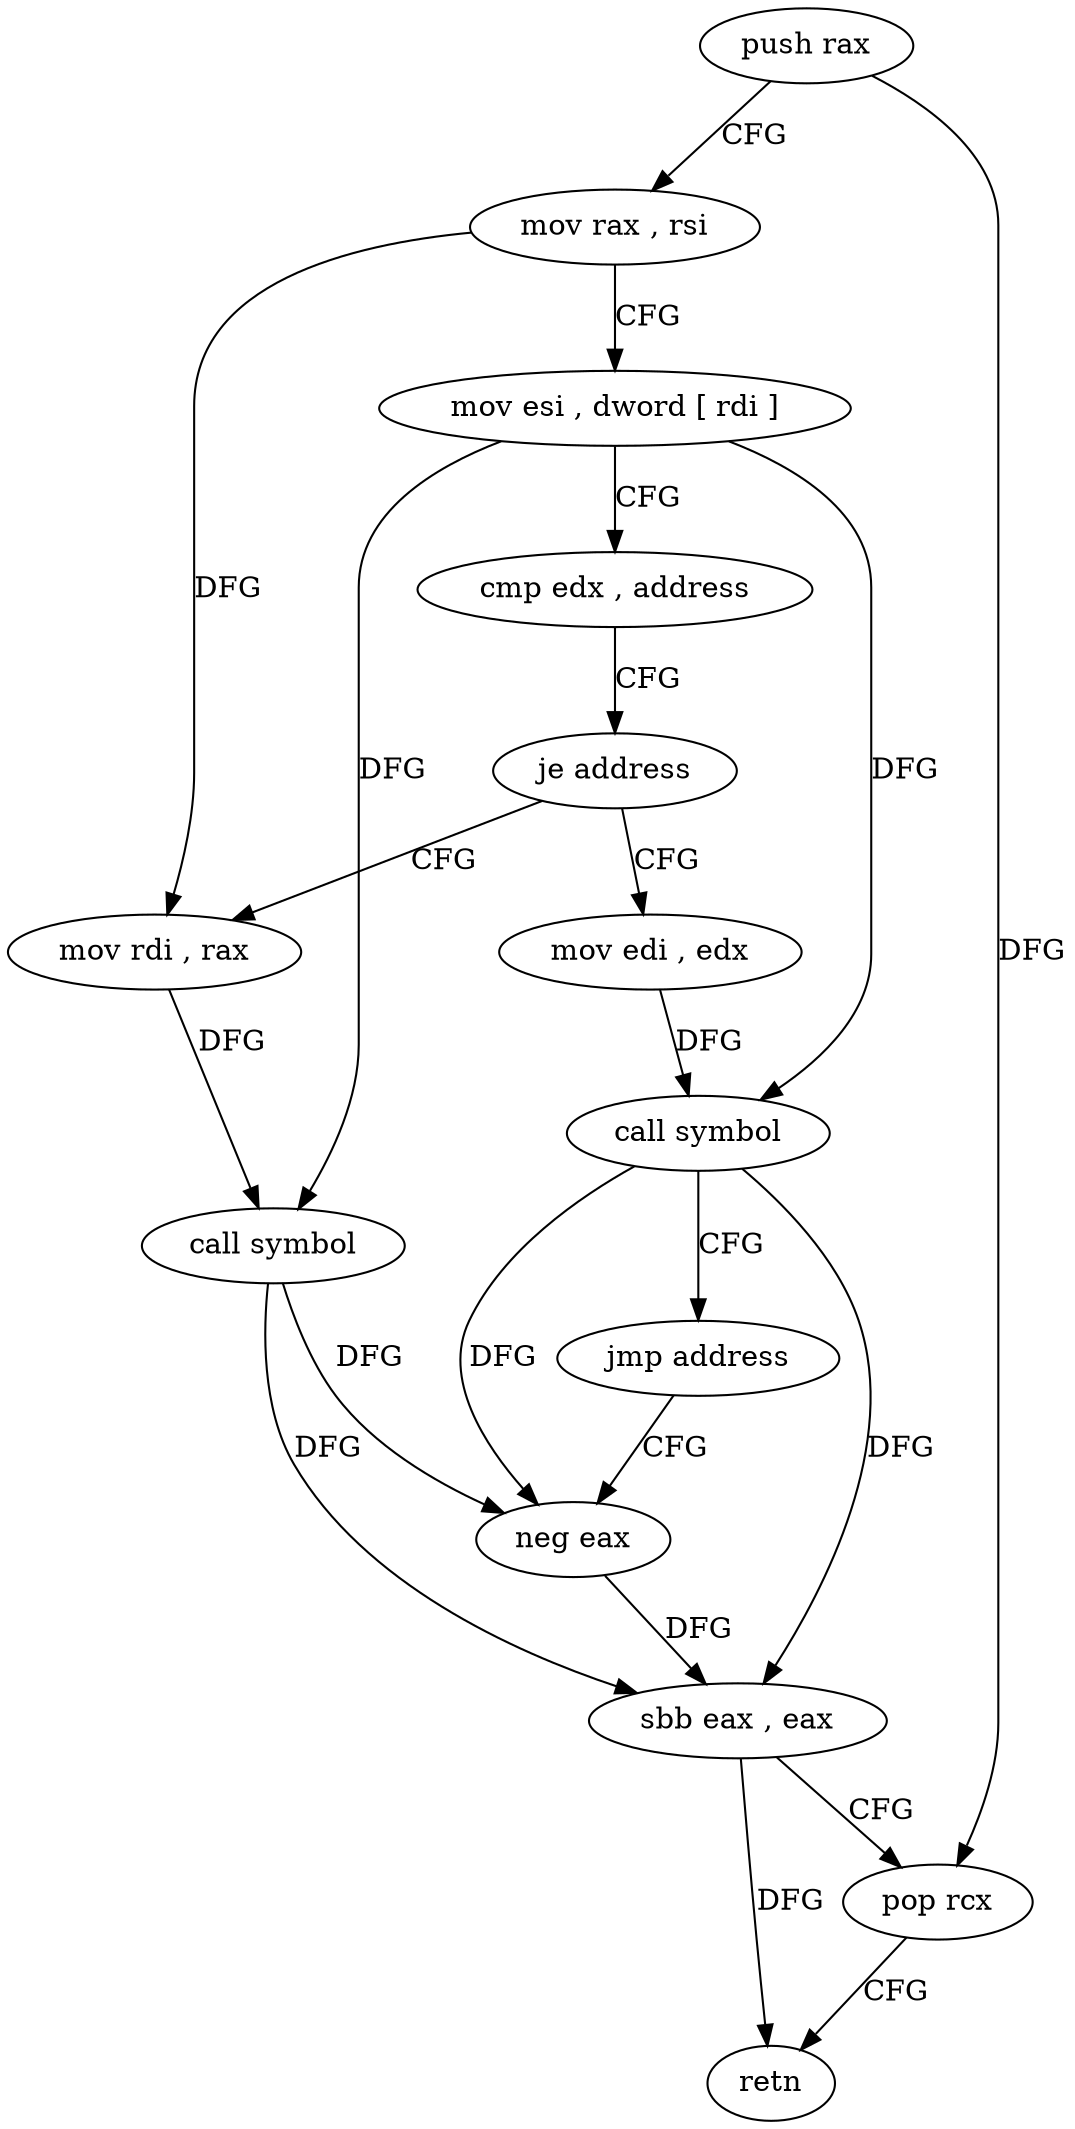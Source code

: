 digraph "func" {
"153344" [label = "push rax" ]
"153345" [label = "mov rax , rsi" ]
"153348" [label = "mov esi , dword [ rdi ]" ]
"153350" [label = "cmp edx , address" ]
"153353" [label = "je address" ]
"153364" [label = "mov rdi , rax" ]
"153355" [label = "mov edi , edx" ]
"153367" [label = "call symbol" ]
"153372" [label = "neg eax" ]
"153357" [label = "call symbol" ]
"153362" [label = "jmp address" ]
"153374" [label = "sbb eax , eax" ]
"153376" [label = "pop rcx" ]
"153377" [label = "retn" ]
"153344" -> "153345" [ label = "CFG" ]
"153344" -> "153376" [ label = "DFG" ]
"153345" -> "153348" [ label = "CFG" ]
"153345" -> "153364" [ label = "DFG" ]
"153348" -> "153350" [ label = "CFG" ]
"153348" -> "153367" [ label = "DFG" ]
"153348" -> "153357" [ label = "DFG" ]
"153350" -> "153353" [ label = "CFG" ]
"153353" -> "153364" [ label = "CFG" ]
"153353" -> "153355" [ label = "CFG" ]
"153364" -> "153367" [ label = "DFG" ]
"153355" -> "153357" [ label = "DFG" ]
"153367" -> "153372" [ label = "DFG" ]
"153367" -> "153374" [ label = "DFG" ]
"153372" -> "153374" [ label = "DFG" ]
"153357" -> "153362" [ label = "CFG" ]
"153357" -> "153372" [ label = "DFG" ]
"153357" -> "153374" [ label = "DFG" ]
"153362" -> "153372" [ label = "CFG" ]
"153374" -> "153376" [ label = "CFG" ]
"153374" -> "153377" [ label = "DFG" ]
"153376" -> "153377" [ label = "CFG" ]
}
